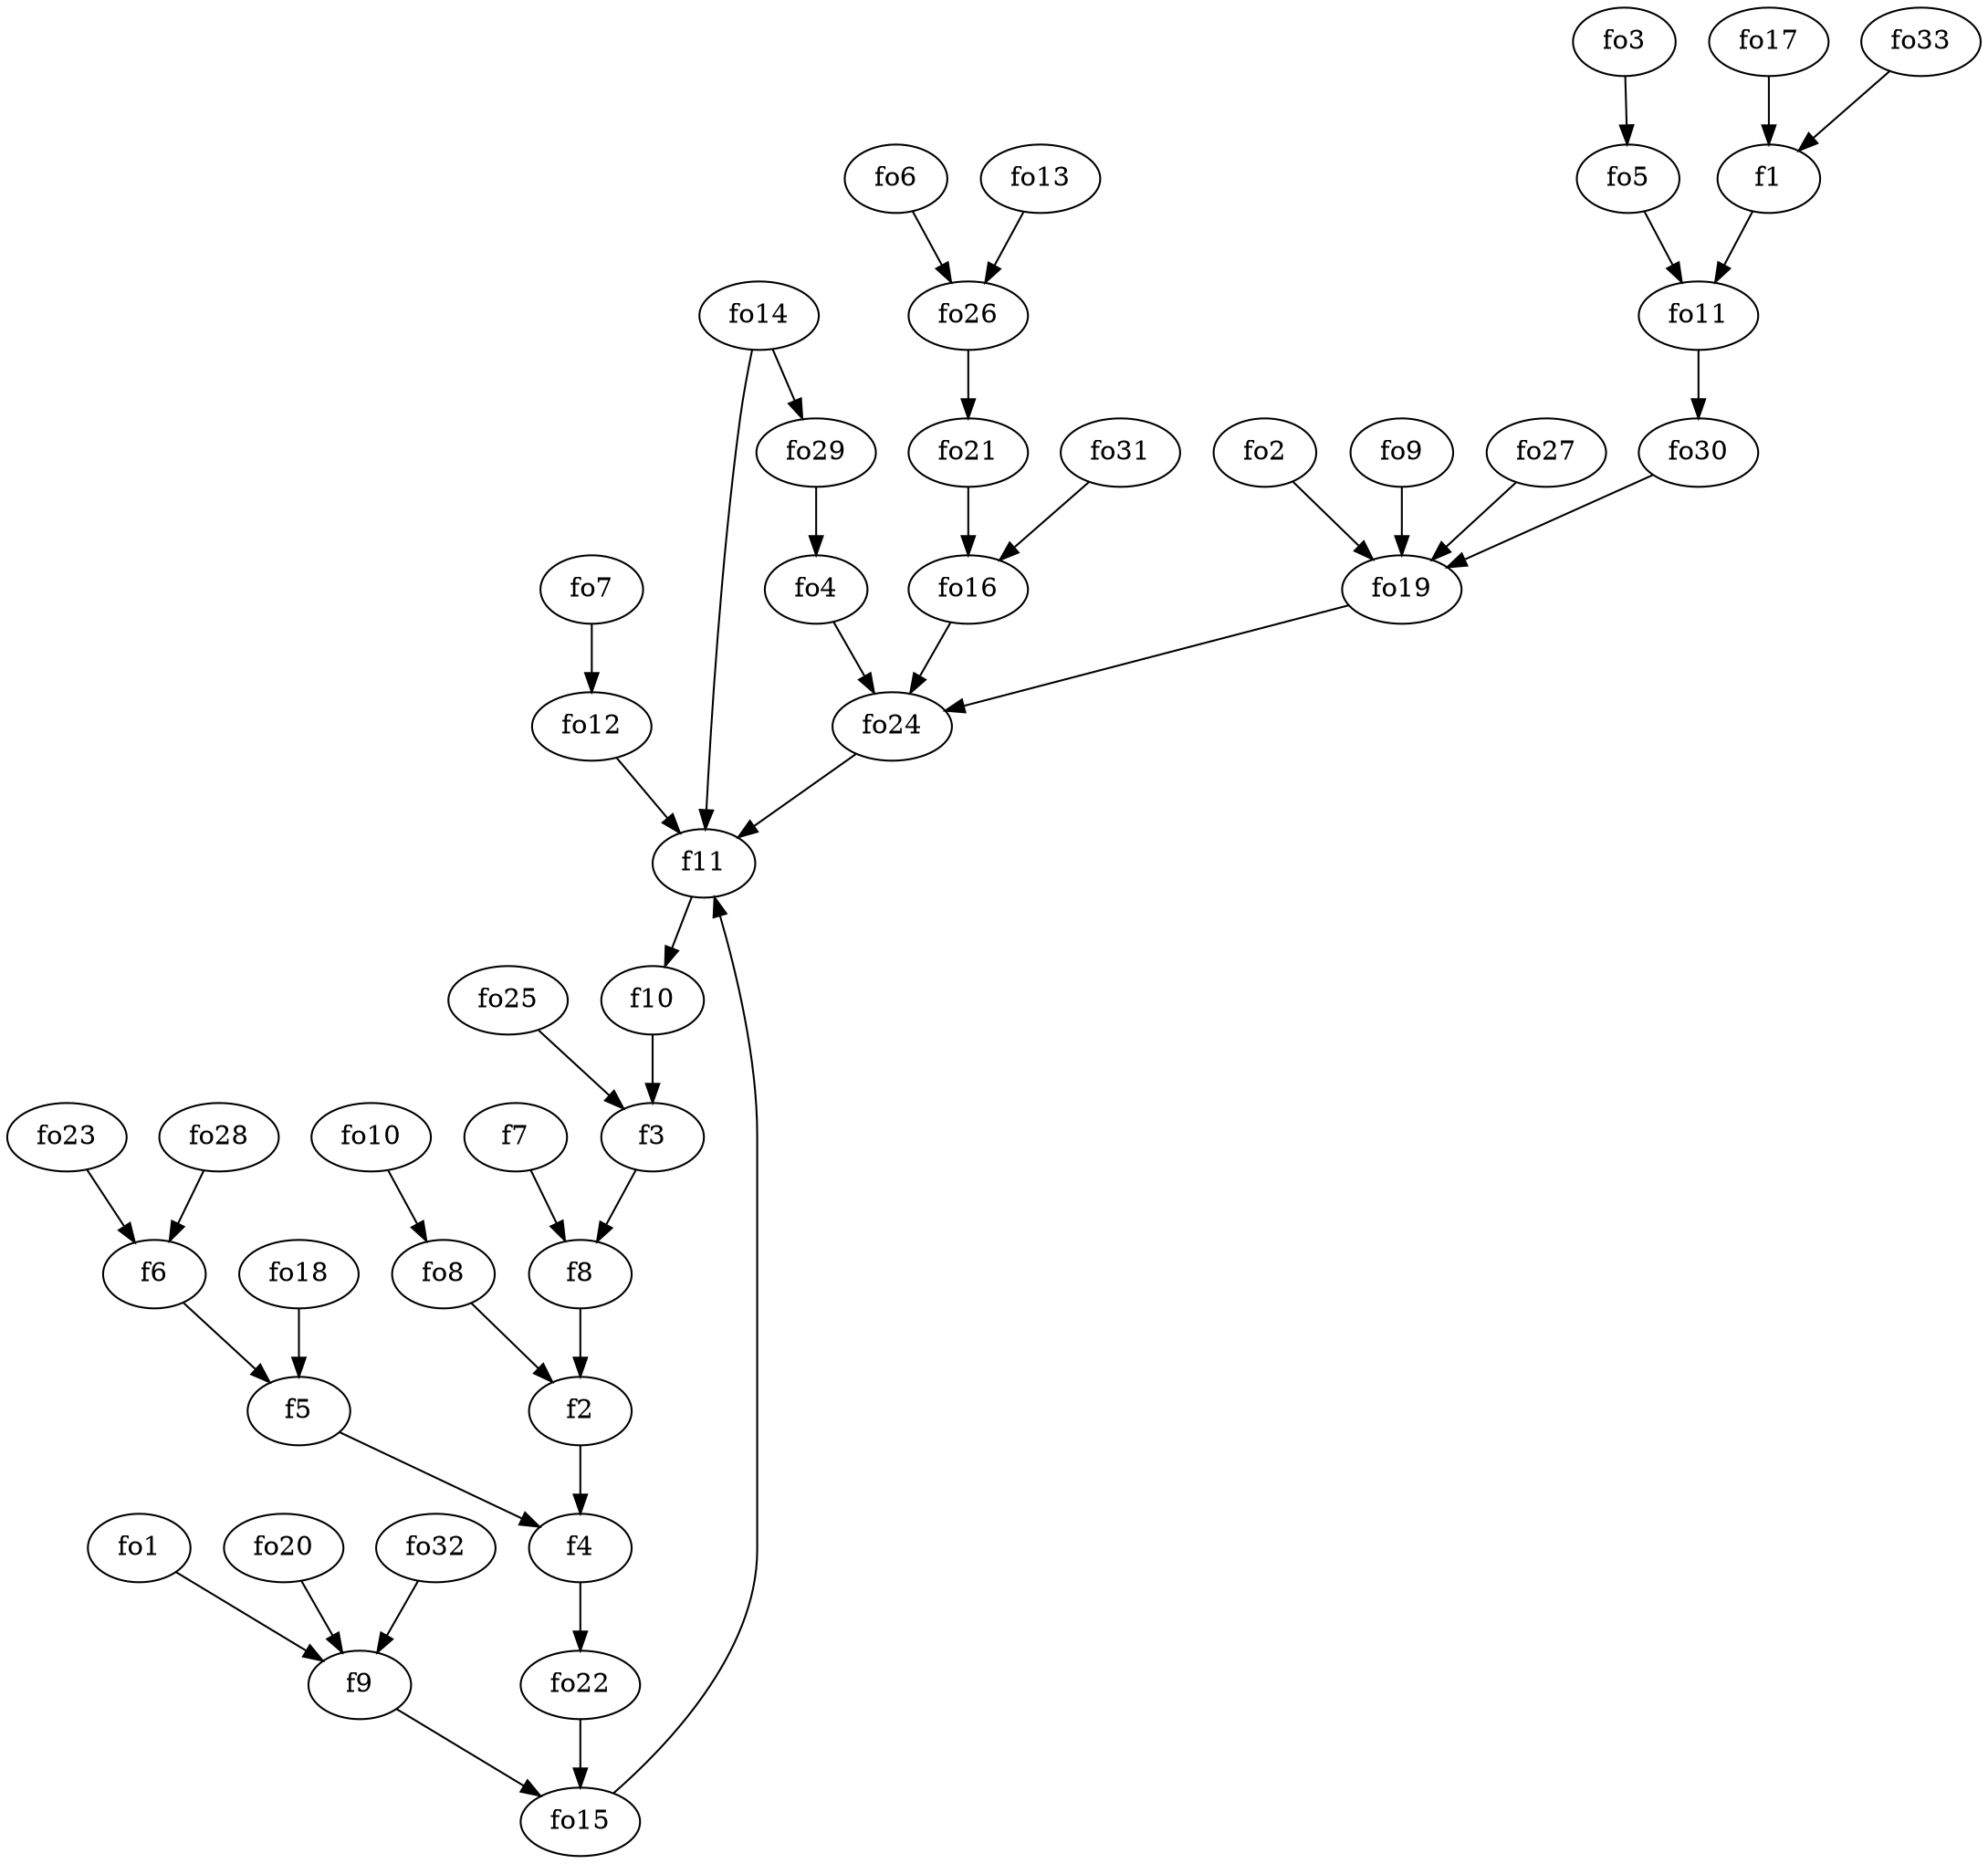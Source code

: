 strict digraph  {
f1;
f2;
f3;
f4;
f5;
f6;
f7;
f8;
f9;
f10;
f11;
fo1;
fo2;
fo3;
fo4;
fo5;
fo6;
fo7;
fo8;
fo9;
fo10;
fo11;
fo12;
fo13;
fo14;
fo15;
fo16;
fo17;
fo18;
fo19;
fo20;
fo21;
fo22;
fo23;
fo24;
fo25;
fo26;
fo27;
fo28;
fo29;
fo30;
fo31;
fo32;
fo33;
f1 -> fo11  [weight=2];
f2 -> f4  [weight=2];
f3 -> f8  [weight=2];
f4 -> fo22  [weight=2];
f5 -> f4  [weight=2];
f6 -> f5  [weight=2];
f7 -> f8  [weight=2];
f8 -> f2  [weight=2];
f9 -> fo15  [weight=2];
f10 -> f3  [weight=2];
f11 -> f10  [weight=2];
fo1 -> f9  [weight=2];
fo2 -> fo19  [weight=2];
fo3 -> fo5  [weight=2];
fo4 -> fo24  [weight=2];
fo5 -> fo11  [weight=2];
fo6 -> fo26  [weight=2];
fo7 -> fo12  [weight=2];
fo8 -> f2  [weight=2];
fo9 -> fo19  [weight=2];
fo10 -> fo8  [weight=2];
fo11 -> fo30  [weight=2];
fo12 -> f11  [weight=2];
fo13 -> fo26  [weight=2];
fo14 -> fo29  [weight=2];
fo14 -> f11  [weight=2];
fo15 -> f11  [weight=2];
fo16 -> fo24  [weight=2];
fo17 -> f1  [weight=2];
fo18 -> f5  [weight=2];
fo19 -> fo24  [weight=2];
fo20 -> f9  [weight=2];
fo21 -> fo16  [weight=2];
fo22 -> fo15  [weight=2];
fo23 -> f6  [weight=2];
fo24 -> f11  [weight=2];
fo25 -> f3  [weight=2];
fo26 -> fo21  [weight=2];
fo27 -> fo19  [weight=2];
fo28 -> f6  [weight=2];
fo29 -> fo4  [weight=2];
fo30 -> fo19  [weight=2];
fo31 -> fo16  [weight=2];
fo32 -> f9  [weight=2];
fo33 -> f1  [weight=2];
}
